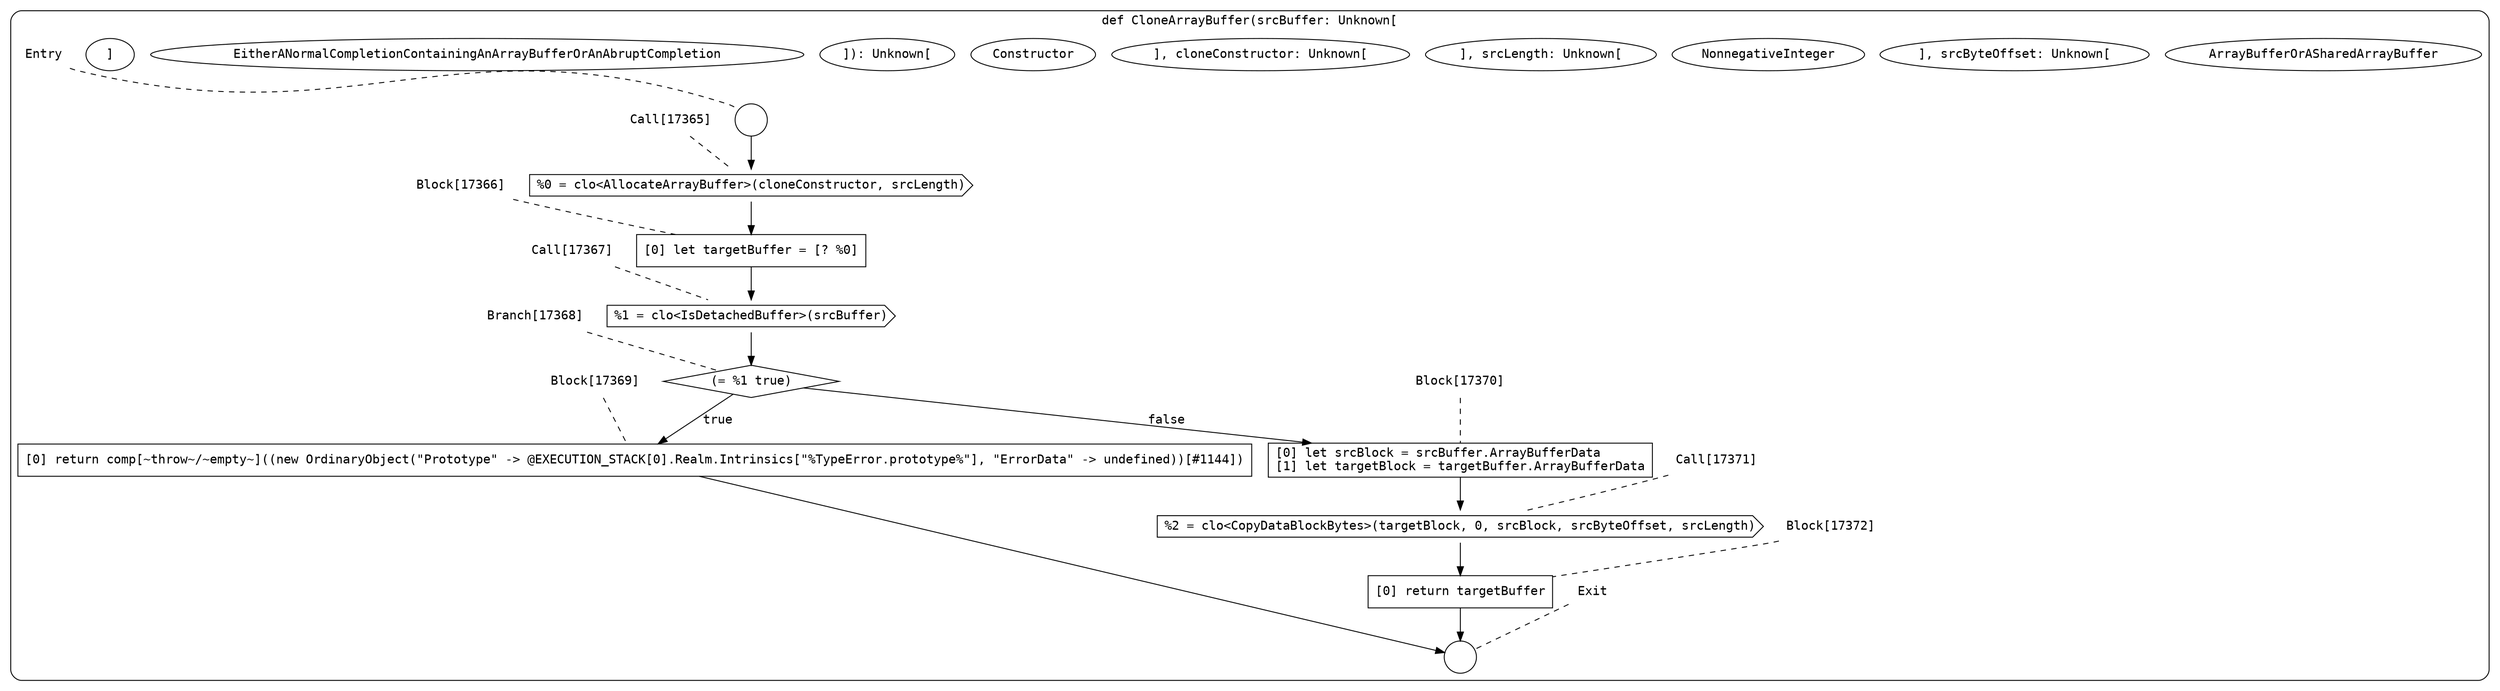 digraph {
  graph [fontname = "Consolas"]
  node [fontname = "Consolas"]
  edge [fontname = "Consolas"]
  subgraph cluster2473 {
    label = "def CloneArrayBuffer(srcBuffer: Unknown["ArrayBufferOrASharedArrayBuffer"], srcByteOffset: Unknown["NonnegativeInteger"], srcLength: Unknown["NonnegativeInteger"], cloneConstructor: Unknown["Constructor"]): Unknown["EitherANormalCompletionContainingAnArrayBufferOrAnAbruptCompletion"]"
    style = rounded
    cluster2473_entry_name [shape=none, label=<<font color="black">Entry</font>>]
    cluster2473_entry_name -> cluster2473_entry [arrowhead=none, color="black", style=dashed]
    cluster2473_entry [shape=circle label=" " color="black" fillcolor="white" style=filled]
    cluster2473_entry -> node17365 [color="black"]
    cluster2473_exit_name [shape=none, label=<<font color="black">Exit</font>>]
    cluster2473_exit_name -> cluster2473_exit [arrowhead=none, color="black", style=dashed]
    cluster2473_exit [shape=circle label=" " color="black" fillcolor="white" style=filled]
    node17365_name [shape=none, label=<<font color="black">Call[17365]</font>>]
    node17365_name -> node17365 [arrowhead=none, color="black", style=dashed]
    node17365 [shape=cds, label=<<font color="black">%0 = clo&lt;AllocateArrayBuffer&gt;(cloneConstructor, srcLength)</font>> color="black" fillcolor="white", style=filled]
    node17365 -> node17366 [color="black"]
    node17366_name [shape=none, label=<<font color="black">Block[17366]</font>>]
    node17366_name -> node17366 [arrowhead=none, color="black", style=dashed]
    node17366 [shape=box, label=<<font color="black">[0] let targetBuffer = [? %0]<BR ALIGN="LEFT"/></font>> color="black" fillcolor="white", style=filled]
    node17366 -> node17367 [color="black"]
    node17367_name [shape=none, label=<<font color="black">Call[17367]</font>>]
    node17367_name -> node17367 [arrowhead=none, color="black", style=dashed]
    node17367 [shape=cds, label=<<font color="black">%1 = clo&lt;IsDetachedBuffer&gt;(srcBuffer)</font>> color="black" fillcolor="white", style=filled]
    node17367 -> node17368 [color="black"]
    node17368_name [shape=none, label=<<font color="black">Branch[17368]</font>>]
    node17368_name -> node17368 [arrowhead=none, color="black", style=dashed]
    node17368 [shape=diamond, label=<<font color="black">(= %1 true)</font>> color="black" fillcolor="white", style=filled]
    node17368 -> node17369 [label=<<font color="black">true</font>> color="black"]
    node17368 -> node17370 [label=<<font color="black">false</font>> color="black"]
    node17369_name [shape=none, label=<<font color="black">Block[17369]</font>>]
    node17369_name -> node17369 [arrowhead=none, color="black", style=dashed]
    node17369 [shape=box, label=<<font color="black">[0] return comp[~throw~/~empty~]((new OrdinaryObject(&quot;Prototype&quot; -&gt; @EXECUTION_STACK[0].Realm.Intrinsics[&quot;%TypeError.prototype%&quot;], &quot;ErrorData&quot; -&gt; undefined))[#1144])<BR ALIGN="LEFT"/></font>> color="black" fillcolor="white", style=filled]
    node17369 -> cluster2473_exit [color="black"]
    node17370_name [shape=none, label=<<font color="black">Block[17370]</font>>]
    node17370_name -> node17370 [arrowhead=none, color="black", style=dashed]
    node17370 [shape=box, label=<<font color="black">[0] let srcBlock = srcBuffer.ArrayBufferData<BR ALIGN="LEFT"/>[1] let targetBlock = targetBuffer.ArrayBufferData<BR ALIGN="LEFT"/></font>> color="black" fillcolor="white", style=filled]
    node17370 -> node17371 [color="black"]
    node17371_name [shape=none, label=<<font color="black">Call[17371]</font>>]
    node17371_name -> node17371 [arrowhead=none, color="black", style=dashed]
    node17371 [shape=cds, label=<<font color="black">%2 = clo&lt;CopyDataBlockBytes&gt;(targetBlock, 0, srcBlock, srcByteOffset, srcLength)</font>> color="black" fillcolor="white", style=filled]
    node17371 -> node17372 [color="black"]
    node17372_name [shape=none, label=<<font color="black">Block[17372]</font>>]
    node17372_name -> node17372 [arrowhead=none, color="black", style=dashed]
    node17372 [shape=box, label=<<font color="black">[0] return targetBuffer<BR ALIGN="LEFT"/></font>> color="black" fillcolor="white", style=filled]
    node17372 -> cluster2473_exit [color="black"]
  }
}